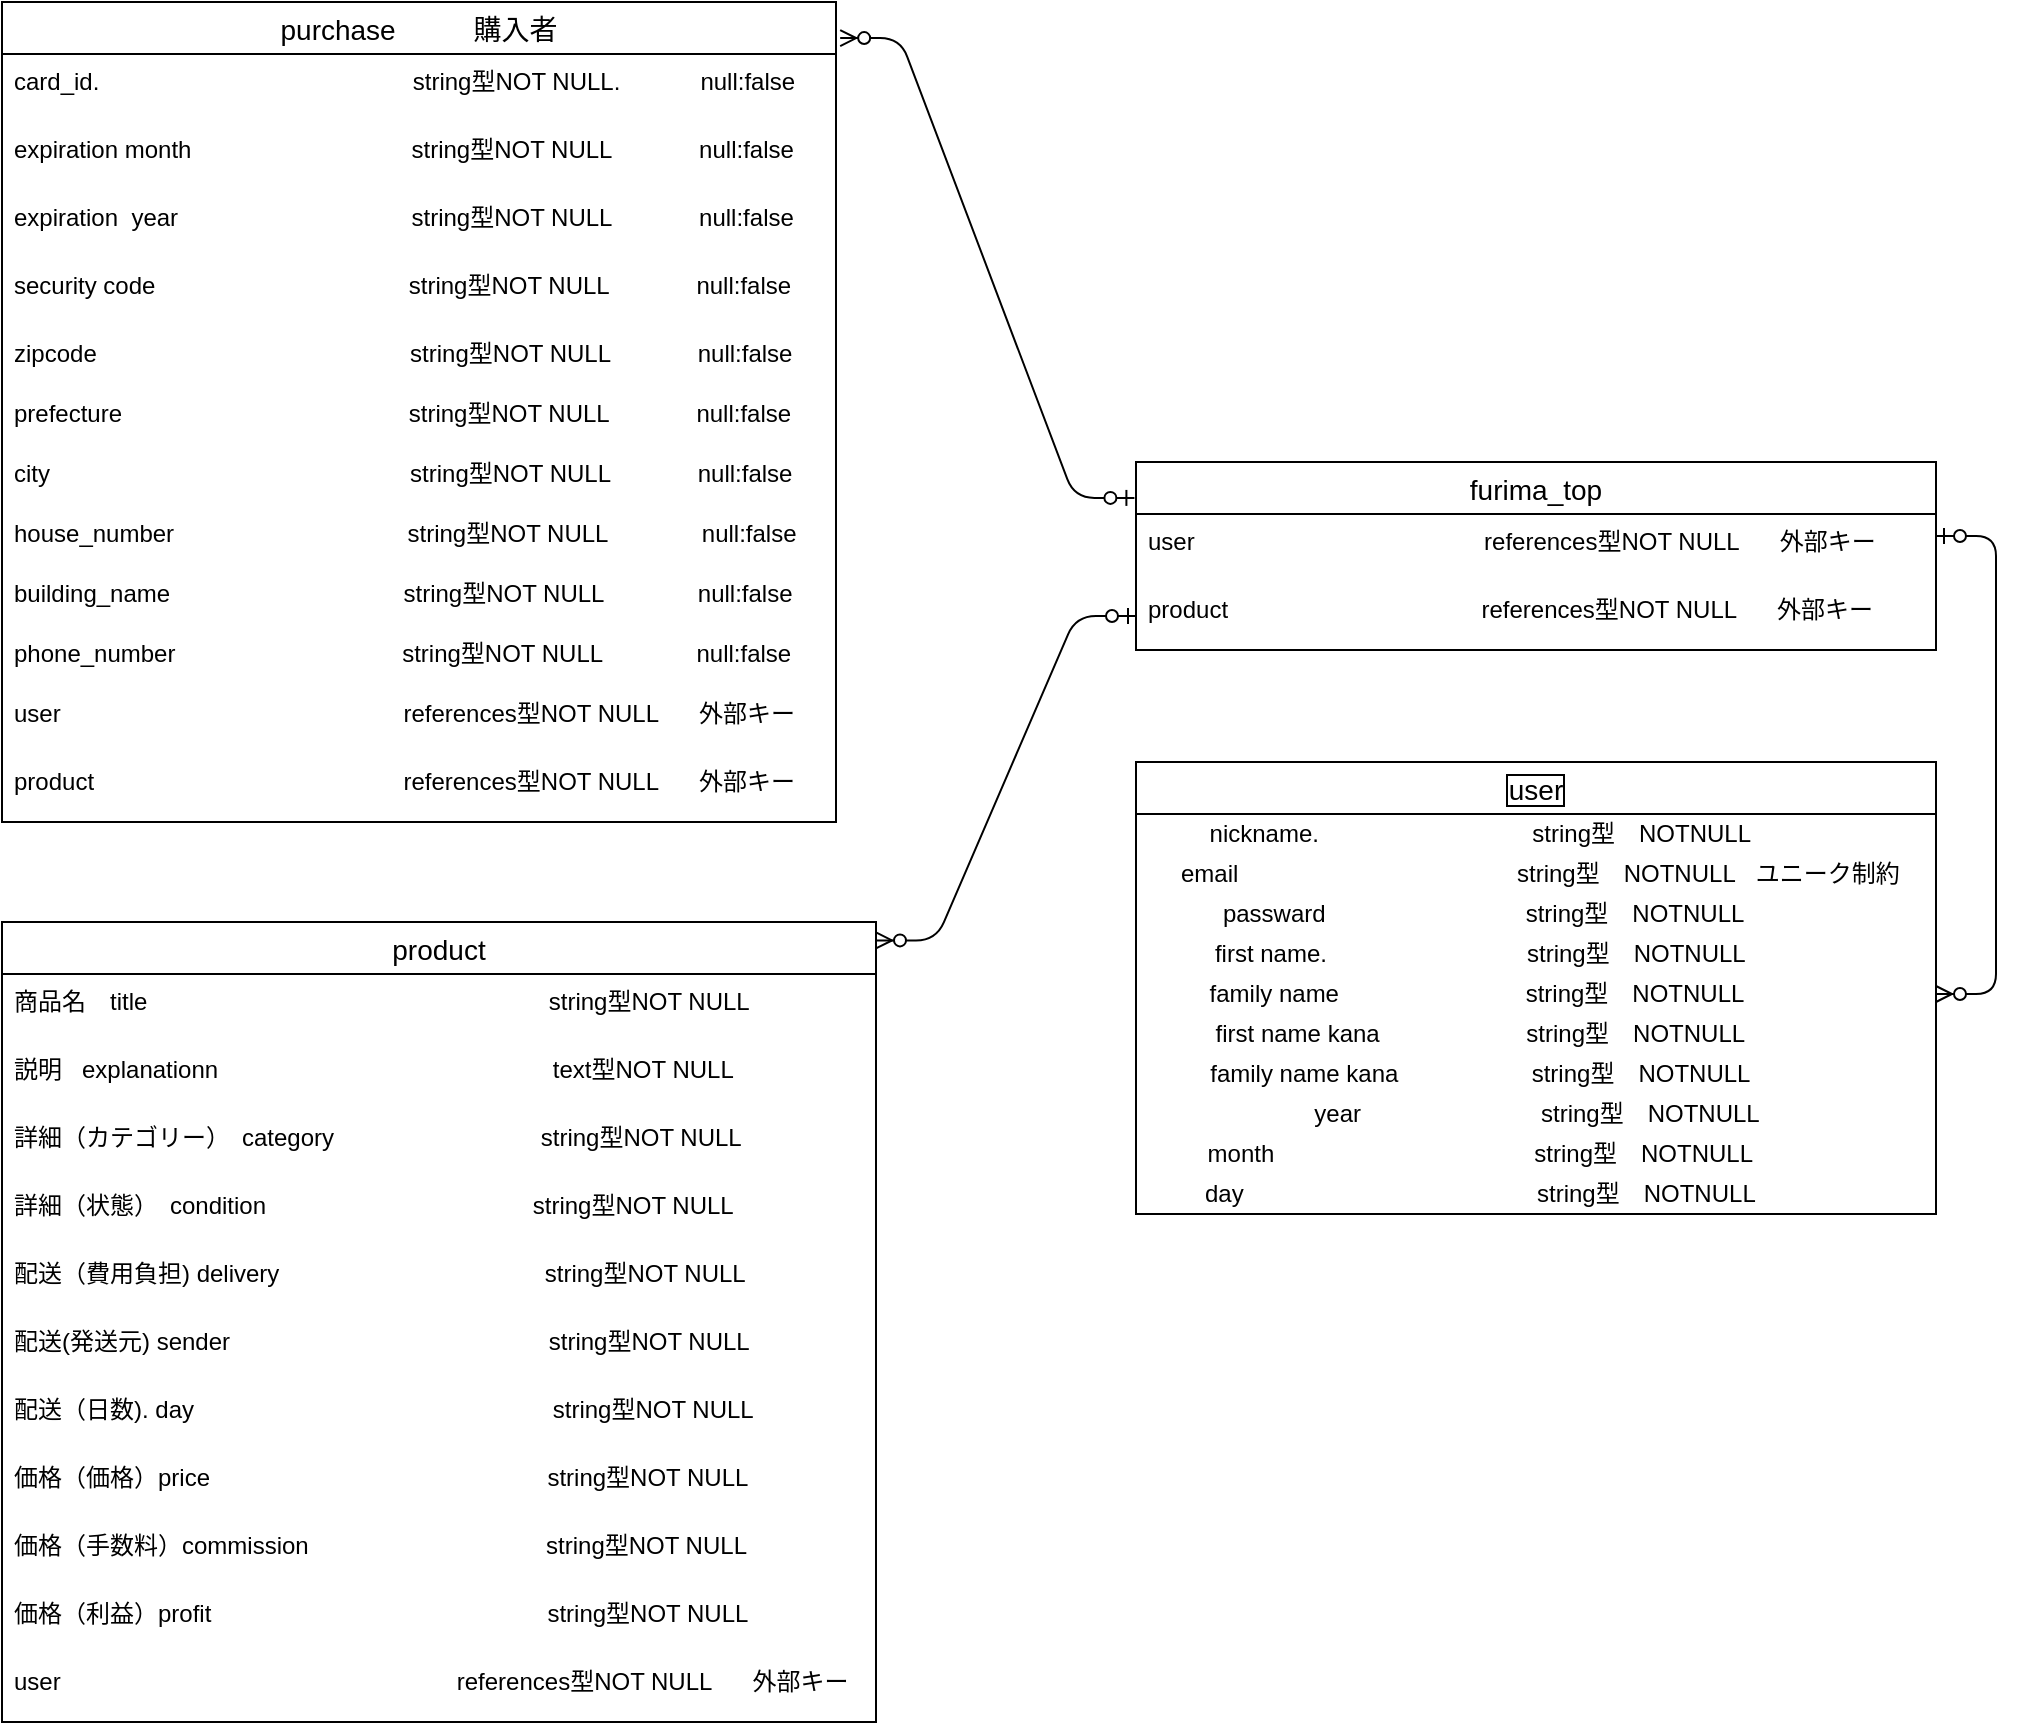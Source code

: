 <mxfile>
    <diagram id="5OrmQCm2aWQSpJ2XUPIT" name="ページ1">
        <mxGraphModel dx="1969" dy="554" grid="1" gridSize="10" guides="1" tooltips="1" connect="1" arrows="0" fold="1" page="1" pageScale="1" pageWidth="827" pageHeight="1169" math="0" shadow="0">
            <root>
                <mxCell id="0"/>
                <mxCell id="1" parent="0"/>
                <mxCell id="30" value="purchase          購入者" style="swimlane;fontStyle=0;childLayout=stackLayout;horizontal=1;startSize=26;horizontalStack=0;resizeParent=1;resizeParentMax=0;resizeLast=0;collapsible=1;marginBottom=0;align=center;fontSize=14;" vertex="1" parent="1">
                    <mxGeometry x="-827" y="120" width="417" height="410" as="geometry">
                        <mxRectangle x="-413" y="120" width="140" height="26" as="alternateBounds"/>
                    </mxGeometry>
                </mxCell>
                <mxCell id="33" value="card_id.                                               string型NOT NULL.            null:false" style="text;strokeColor=none;fillColor=none;spacingLeft=4;spacingRight=4;overflow=hidden;rotatable=0;points=[[0,0.5],[1,0.5]];portConstraint=eastwest;fontSize=12;" vertex="1" parent="30">
                    <mxGeometry y="26" width="417" height="34" as="geometry"/>
                </mxCell>
                <mxCell id="104" value="expiration month                                 string型NOT NULL             null:false" style="text;strokeColor=none;fillColor=none;spacingLeft=4;spacingRight=4;overflow=hidden;rotatable=0;points=[[0,0.5],[1,0.5]];portConstraint=eastwest;fontSize=12;" vertex="1" parent="30">
                    <mxGeometry y="60" width="417" height="34" as="geometry"/>
                </mxCell>
                <mxCell id="54" value="expiration  year                                   string型NOT NULL             null:false" style="text;strokeColor=none;fillColor=none;spacingLeft=4;spacingRight=4;overflow=hidden;rotatable=0;points=[[0,0.5],[1,0.5]];portConstraint=eastwest;fontSize=12;" vertex="1" parent="30">
                    <mxGeometry y="94" width="417" height="34" as="geometry"/>
                </mxCell>
                <mxCell id="105" value="security code                                      string型NOT NULL             null:false" style="text;strokeColor=none;fillColor=none;spacingLeft=4;spacingRight=4;overflow=hidden;rotatable=0;points=[[0,0.5],[1,0.5]];portConstraint=eastwest;fontSize=12;" vertex="1" parent="30">
                    <mxGeometry y="128" width="417" height="34" as="geometry"/>
                </mxCell>
                <mxCell id="31" value="zipcode                                               string型NOT NULL             null:false" style="text;strokeColor=none;fillColor=none;spacingLeft=4;spacingRight=4;overflow=hidden;rotatable=0;points=[[0,0.5],[1,0.5]];portConstraint=eastwest;fontSize=12;" vertex="1" parent="30">
                    <mxGeometry y="162" width="417" height="30" as="geometry"/>
                </mxCell>
                <mxCell id="32" value="prefecture                                           string型NOT NULL             null:false&#10; " style="text;strokeColor=none;fillColor=none;spacingLeft=4;spacingRight=4;overflow=hidden;rotatable=0;points=[[0,0.5],[1,0.5]];portConstraint=eastwest;fontSize=12;" vertex="1" parent="30">
                    <mxGeometry y="192" width="417" height="30" as="geometry"/>
                </mxCell>
                <mxCell id="106" value="city                                                      string型NOT NULL             null:false&#10; " style="text;strokeColor=none;fillColor=none;spacingLeft=4;spacingRight=4;overflow=hidden;rotatable=0;points=[[0,0.5],[1,0.5]];portConstraint=eastwest;fontSize=12;" vertex="1" parent="30">
                    <mxGeometry y="222" width="417" height="30" as="geometry"/>
                </mxCell>
                <mxCell id="107" value="house_number                                   string型NOT NULL              null:false&#10; " style="text;strokeColor=none;fillColor=none;spacingLeft=4;spacingRight=4;overflow=hidden;rotatable=0;points=[[0,0.5],[1,0.5]];portConstraint=eastwest;fontSize=12;" vertex="1" parent="30">
                    <mxGeometry y="252" width="417" height="30" as="geometry"/>
                </mxCell>
                <mxCell id="108" value="building_name                                   string型NOT NULL              null:false&#10; " style="text;strokeColor=none;fillColor=none;spacingLeft=4;spacingRight=4;overflow=hidden;rotatable=0;points=[[0,0.5],[1,0.5]];portConstraint=eastwest;fontSize=12;" vertex="1" parent="30">
                    <mxGeometry y="282" width="417" height="30" as="geometry"/>
                </mxCell>
                <mxCell id="109" value="phone_number                                  string型NOT NULL              null:false  &#10; " style="text;strokeColor=none;fillColor=none;spacingLeft=4;spacingRight=4;overflow=hidden;rotatable=0;points=[[0,0.5],[1,0.5]];portConstraint=eastwest;fontSize=12;" vertex="1" parent="30">
                    <mxGeometry y="312" width="417" height="30" as="geometry"/>
                </mxCell>
                <mxCell id="129" value="user                             　        　　　references型NOT NULL      外部キー" style="text;strokeColor=none;fillColor=none;spacingLeft=4;spacingRight=4;overflow=hidden;rotatable=0;points=[[0,0.5],[1,0.5]];portConstraint=eastwest;fontSize=12;" vertex="1" parent="30">
                    <mxGeometry y="342" width="417" height="34" as="geometry"/>
                </mxCell>
                <mxCell id="134" value="product                            　    　　　references型NOT NULL      外部キー" style="text;strokeColor=none;fillColor=none;spacingLeft=4;spacingRight=4;overflow=hidden;rotatable=0;points=[[0,0.5],[1,0.5]];portConstraint=eastwest;fontSize=12;" vertex="1" parent="30">
                    <mxGeometry y="376" width="417" height="34" as="geometry"/>
                </mxCell>
                <mxCell id="39" value="furima_top" style="swimlane;fontStyle=0;childLayout=stackLayout;horizontal=1;startSize=26;horizontalStack=0;resizeParent=1;resizeParentMax=0;resizeLast=0;collapsible=1;marginBottom=0;align=center;fontSize=14;" vertex="1" parent="1">
                    <mxGeometry x="-260" y="350" width="400" height="94" as="geometry">
                        <mxRectangle x="250" y="750" width="90" height="26" as="alternateBounds"/>
                    </mxGeometry>
                </mxCell>
                <mxCell id="123" value="user                             　　　　references型NOT NULL      外部キー" style="text;strokeColor=none;fillColor=none;spacingLeft=4;spacingRight=4;overflow=hidden;rotatable=0;points=[[0,0.5],[1,0.5]];portConstraint=eastwest;fontSize=12;" vertex="1" parent="39">
                    <mxGeometry y="26" width="400" height="34" as="geometry"/>
                </mxCell>
                <mxCell id="42" value="product                                      references型NOT NULL      外部キー" style="text;strokeColor=none;fillColor=none;spacingLeft=4;spacingRight=4;overflow=hidden;rotatable=0;points=[[0,0.5],[1,0.5]];portConstraint=eastwest;fontSize=12;" vertex="1" parent="39">
                    <mxGeometry y="60" width="400" height="34" as="geometry"/>
                </mxCell>
                <mxCell id="111" value="user" style="swimlane;fontStyle=0;childLayout=stackLayout;horizontal=1;startSize=26;horizontalStack=0;resizeParent=1;resizeParentMax=0;resizeLast=0;collapsible=1;marginBottom=0;align=center;fontSize=14;labelBackgroundColor=default;labelBorderColor=default;" vertex="1" parent="1">
                    <mxGeometry x="-260" y="500" width="400" height="226" as="geometry"/>
                </mxCell>
                <mxCell id="139" value="nickname.&amp;nbsp; &amp;nbsp; &amp;nbsp; &amp;nbsp; &amp;nbsp; &amp;nbsp; &amp;nbsp; &amp;nbsp; &amp;nbsp; &amp;nbsp; &amp;nbsp; &amp;nbsp; &amp;nbsp; &amp;nbsp; &amp;nbsp; &amp;nbsp; string型　NOTNULL&amp;nbsp; &amp;nbsp; &amp;nbsp; &amp;nbsp; &amp;nbsp; &amp;nbsp; &amp;nbsp; &amp;nbsp; &amp;nbsp;" style="text;html=1;align=center;verticalAlign=middle;resizable=0;points=[];autosize=1;strokeColor=none;fillColor=none;" vertex="1" parent="111">
                    <mxGeometry y="26" width="400" height="20" as="geometry"/>
                </mxCell>
                <mxCell id="140" value="&amp;nbsp; email&amp;nbsp; &amp;nbsp; &amp;nbsp; &amp;nbsp; &amp;nbsp; &amp;nbsp; 　　　&amp;nbsp; &amp;nbsp; &amp;nbsp; &amp;nbsp; &amp;nbsp; &amp;nbsp; &amp;nbsp; &amp;nbsp; &amp;nbsp; &amp;nbsp;string型　NOTNULL&amp;nbsp; &amp;nbsp;ユニーク制約&amp;nbsp;" style="text;html=1;align=center;verticalAlign=middle;resizable=0;points=[];autosize=1;strokeColor=none;fillColor=none;" vertex="1" parent="111">
                    <mxGeometry y="46" width="400" height="20" as="geometry"/>
                </mxCell>
                <mxCell id="141" value="&amp;nbsp;passward&amp;nbsp; &amp;nbsp; &amp;nbsp; &amp;nbsp; &amp;nbsp; &amp;nbsp; &amp;nbsp; &amp;nbsp; &amp;nbsp; &amp;nbsp; &amp;nbsp; &amp;nbsp; &amp;nbsp; &amp;nbsp; &amp;nbsp; string型　NOTNULL&amp;nbsp; &amp;nbsp; &amp;nbsp; &amp;nbsp; &amp;nbsp; &amp;nbsp; &amp;nbsp; &amp;nbsp; &amp;nbsp;" style="text;html=1;align=center;verticalAlign=middle;resizable=0;points=[];autosize=1;strokeColor=none;fillColor=none;" vertex="1" parent="111">
                    <mxGeometry y="66" width="400" height="20" as="geometry"/>
                </mxCell>
                <mxCell id="143" value="first name.&amp;nbsp; &amp;nbsp; &amp;nbsp; &amp;nbsp; &amp;nbsp; &amp;nbsp; &amp;nbsp; &amp;nbsp; &amp;nbsp; &amp;nbsp; &amp;nbsp; &amp;nbsp; &amp;nbsp; &amp;nbsp; &amp;nbsp; string型　NOTNULL&amp;nbsp; &amp;nbsp; &amp;nbsp; &amp;nbsp; &amp;nbsp; &amp;nbsp; &amp;nbsp; &amp;nbsp; &amp;nbsp;" style="text;html=1;align=center;verticalAlign=middle;resizable=0;points=[];autosize=1;strokeColor=none;fillColor=none;" vertex="1" parent="111">
                    <mxGeometry y="86" width="400" height="20" as="geometry"/>
                </mxCell>
                <mxCell id="144" value="family name&amp;nbsp; &amp;nbsp; &amp;nbsp; &amp;nbsp; &amp;nbsp; &amp;nbsp; &amp;nbsp; &amp;nbsp; &amp;nbsp; &amp;nbsp; &amp;nbsp; &amp;nbsp; &amp;nbsp; &amp;nbsp; string型　NOTNULL&amp;nbsp; &amp;nbsp; &amp;nbsp; &amp;nbsp; &amp;nbsp; &amp;nbsp; &amp;nbsp; &amp;nbsp; &amp;nbsp;&amp;nbsp;" style="text;html=1;align=center;verticalAlign=middle;resizable=0;points=[];autosize=1;strokeColor=none;fillColor=none;" vertex="1" parent="111">
                    <mxGeometry y="106" width="400" height="20" as="geometry"/>
                </mxCell>
                <mxCell id="145" value="first name kana&amp;nbsp; &amp;nbsp; &amp;nbsp; &amp;nbsp; &amp;nbsp; &amp;nbsp; &amp;nbsp; &amp;nbsp; &amp;nbsp; &amp;nbsp; &amp;nbsp; string型　NOTNULL&amp;nbsp; &amp;nbsp; &amp;nbsp; &amp;nbsp; &amp;nbsp; &amp;nbsp; &amp;nbsp; &amp;nbsp; &amp;nbsp;" style="text;html=1;align=center;verticalAlign=middle;resizable=0;points=[];autosize=1;strokeColor=none;fillColor=none;" vertex="1" parent="111">
                    <mxGeometry y="126" width="400" height="20" as="geometry"/>
                </mxCell>
                <mxCell id="146" value="family name kana&amp;nbsp; &amp;nbsp; &amp;nbsp; &amp;nbsp; &amp;nbsp; &amp;nbsp; &amp;nbsp; &amp;nbsp; &amp;nbsp; &amp;nbsp; string型　NOTNULL&amp;nbsp; &amp;nbsp; &amp;nbsp; &amp;nbsp; &amp;nbsp; &amp;nbsp; &amp;nbsp; &amp;nbsp; &amp;nbsp;" style="text;html=1;align=center;verticalAlign=middle;resizable=0;points=[];autosize=1;strokeColor=none;fillColor=none;" vertex="1" parent="111">
                    <mxGeometry y="146" width="400" height="20" as="geometry"/>
                </mxCell>
                <mxCell id="147" value="year&amp;nbsp; &amp;nbsp; &amp;nbsp; &amp;nbsp; &amp;nbsp; &amp;nbsp; &amp;nbsp; &amp;nbsp; &amp;nbsp; &amp;nbsp; &amp;nbsp; &amp;nbsp; &amp;nbsp; &amp;nbsp;string型　NOTNULL" style="text;html=1;align=center;verticalAlign=middle;resizable=0;points=[];autosize=1;strokeColor=none;fillColor=none;" vertex="1" parent="111">
                    <mxGeometry y="166" width="400" height="20" as="geometry"/>
                </mxCell>
                <mxCell id="148" value="month&amp;nbsp; &amp;nbsp; &amp;nbsp; &amp;nbsp; &amp;nbsp; &amp;nbsp; &amp;nbsp; &amp;nbsp; &amp;nbsp; &amp;nbsp; &amp;nbsp; &amp;nbsp; &amp;nbsp; &amp;nbsp; &amp;nbsp; &amp;nbsp; &amp;nbsp; &amp;nbsp; &amp;nbsp; &amp;nbsp;string型　NOTNULL&amp;nbsp; &amp;nbsp; &amp;nbsp; &amp;nbsp; &amp;nbsp; &amp;nbsp; &amp;nbsp; &amp;nbsp; &amp;nbsp;" style="text;html=1;align=center;verticalAlign=middle;resizable=0;points=[];autosize=1;strokeColor=none;fillColor=none;" vertex="1" parent="111">
                    <mxGeometry y="186" width="400" height="20" as="geometry"/>
                </mxCell>
                <mxCell id="149" value="day&amp;nbsp; &amp;nbsp; &amp;nbsp; &amp;nbsp; &amp;nbsp; &amp;nbsp; &amp;nbsp; &amp;nbsp; &amp;nbsp; &amp;nbsp; &amp;nbsp; &amp;nbsp; &amp;nbsp; &amp;nbsp; &amp;nbsp; &amp;nbsp; &amp;nbsp; &amp;nbsp; &amp;nbsp; &amp;nbsp; &amp;nbsp; &amp;nbsp; string型　NOTNULL&amp;nbsp; &amp;nbsp; &amp;nbsp; &amp;nbsp; &amp;nbsp; &amp;nbsp; &amp;nbsp; &amp;nbsp; &amp;nbsp;" style="text;html=1;align=center;verticalAlign=middle;resizable=0;points=[];autosize=1;strokeColor=none;fillColor=none;" vertex="1" parent="111">
                    <mxGeometry y="206" width="400" height="20" as="geometry"/>
                </mxCell>
                <mxCell id="117" value="product" style="swimlane;fontStyle=0;childLayout=stackLayout;horizontal=1;startSize=26;horizontalStack=0;resizeParent=1;resizeParentMax=0;resizeLast=0;collapsible=1;marginBottom=0;align=center;fontSize=14;" vertex="1" parent="1">
                    <mxGeometry x="-827" y="580" width="437" height="400" as="geometry">
                        <mxRectangle x="250" y="750" width="90" height="26" as="alternateBounds"/>
                    </mxGeometry>
                </mxCell>
                <mxCell id="118" value="商品名　title　　                                                     string型NOT NULL" style="text;strokeColor=none;fillColor=none;spacingLeft=4;spacingRight=4;overflow=hidden;rotatable=0;points=[[0,0.5],[1,0.5]];portConstraint=eastwest;fontSize=12;" vertex="1" parent="117">
                    <mxGeometry y="26" width="437" height="34" as="geometry"/>
                </mxCell>
                <mxCell id="119" value="説明   explanationn　　                                           text型NOT NULL" style="text;strokeColor=none;fillColor=none;spacingLeft=4;spacingRight=4;overflow=hidden;rotatable=0;points=[[0,0.5],[1,0.5]];portConstraint=eastwest;fontSize=12;" vertex="1" parent="117">
                    <mxGeometry y="60" width="437" height="34" as="geometry"/>
                </mxCell>
                <mxCell id="120" value="詳細（カテゴリー）　category　　　　           　  string型NOT NULL" style="text;strokeColor=none;fillColor=none;spacingLeft=4;spacingRight=4;overflow=hidden;rotatable=0;points=[[0,0.5],[1,0.5]];portConstraint=eastwest;fontSize=12;" vertex="1" parent="117">
                    <mxGeometry y="94" width="437" height="34" as="geometry"/>
                </mxCell>
                <mxCell id="150" value="詳細（状態）　condition　　　　                    　  string型NOT NULL" style="text;strokeColor=none;fillColor=none;spacingLeft=4;spacingRight=4;overflow=hidden;rotatable=0;points=[[0,0.5],[1,0.5]];portConstraint=eastwest;fontSize=12;" vertex="1" parent="117">
                    <mxGeometry y="128" width="437" height="34" as="geometry"/>
                </mxCell>
                <mxCell id="121" value="配送（費用負担) delivery　　                             　string型NOT NULL" style="text;strokeColor=none;fillColor=none;spacingLeft=4;spacingRight=4;overflow=hidden;rotatable=0;points=[[0,0.5],[1,0.5]];portConstraint=eastwest;fontSize=12;" vertex="1" parent="117">
                    <mxGeometry y="162" width="437" height="34" as="geometry"/>
                </mxCell>
                <mxCell id="151" value="配送(発送元) sender　　                                     　string型NOT NULL" style="text;strokeColor=none;fillColor=none;spacingLeft=4;spacingRight=4;overflow=hidden;rotatable=0;points=[[0,0.5],[1,0.5]];portConstraint=eastwest;fontSize=12;" vertex="1" parent="117">
                    <mxGeometry y="196" width="437" height="34" as="geometry"/>
                </mxCell>
                <mxCell id="152" value="配送（日数). day　　                                           　string型NOT NULL" style="text;strokeColor=none;fillColor=none;spacingLeft=4;spacingRight=4;overflow=hidden;rotatable=0;points=[[0,0.5],[1,0.5]];portConstraint=eastwest;fontSize=12;" vertex="1" parent="117">
                    <mxGeometry y="230" width="437" height="34" as="geometry"/>
                </mxCell>
                <mxCell id="124" value="価格（価格）price　　　　　                             　string型NOT NULL" style="text;strokeColor=none;fillColor=none;spacingLeft=4;spacingRight=4;overflow=hidden;rotatable=0;points=[[0,0.5],[1,0.5]];portConstraint=eastwest;fontSize=12;" vertex="1" parent="117">
                    <mxGeometry y="264" width="437" height="34" as="geometry"/>
                </mxCell>
                <mxCell id="125" value="価格（手数料）commission　　　　              　　string型NOT NULL" style="text;strokeColor=none;fillColor=none;spacingLeft=4;spacingRight=4;overflow=hidden;rotatable=0;points=[[0,0.5],[1,0.5]];portConstraint=eastwest;fontSize=12;" vertex="1" parent="117">
                    <mxGeometry y="298" width="437" height="34" as="geometry"/>
                </mxCell>
                <mxCell id="126" value="価格（利益）profit             　　　                       　string型NOT NULL" style="text;strokeColor=none;fillColor=none;spacingLeft=4;spacingRight=4;overflow=hidden;rotatable=0;points=[[0,0.5],[1,0.5]];portConstraint=eastwest;fontSize=12;" vertex="1" parent="117">
                    <mxGeometry y="332" width="437" height="34" as="geometry"/>
                </mxCell>
                <mxCell id="138" value="user                             　                　　　references型NOT NULL      外部キー" style="text;strokeColor=none;fillColor=none;spacingLeft=4;spacingRight=4;overflow=hidden;rotatable=0;points=[[0,0.5],[1,0.5]];portConstraint=eastwest;fontSize=12;" vertex="1" parent="117">
                    <mxGeometry y="366" width="437" height="34" as="geometry"/>
                </mxCell>
                <mxCell id="153" value="" style="edgeStyle=entityRelationEdgeStyle;fontSize=12;html=1;endArrow=ERzeroToMany;startArrow=ERzeroToOne;entryX=1.005;entryY=0.044;entryDx=0;entryDy=0;entryPerimeter=0;exitX=-0.002;exitY=0.191;exitDx=0;exitDy=0;exitPerimeter=0;" edge="1" parent="1" source="39" target="30">
                    <mxGeometry width="100" height="100" relative="1" as="geometry">
                        <mxPoint x="-260" y="393" as="sourcePoint"/>
                        <mxPoint x="-380" y="370" as="targetPoint"/>
                    </mxGeometry>
                </mxCell>
                <mxCell id="154" value="" style="edgeStyle=entityRelationEdgeStyle;fontSize=12;html=1;endArrow=ERzeroToMany;startArrow=ERzeroToOne;entryX=1;entryY=0.023;entryDx=0;entryDy=0;entryPerimeter=0;exitX=0;exitY=0.5;exitDx=0;exitDy=0;" edge="1" parent="1" source="42" target="117">
                    <mxGeometry width="100" height="100" relative="1" as="geometry">
                        <mxPoint x="-260" y="360" as="sourcePoint"/>
                        <mxPoint x="-380" y="370" as="targetPoint"/>
                    </mxGeometry>
                </mxCell>
                <mxCell id="155" value="" style="edgeStyle=entityRelationEdgeStyle;fontSize=12;html=1;endArrow=ERzeroToMany;startArrow=ERzeroToOne;exitX=1;exitY=0.324;exitDx=0;exitDy=0;exitPerimeter=0;" edge="1" parent="1" source="123" target="144">
                    <mxGeometry width="100" height="100" relative="1" as="geometry">
                        <mxPoint x="270" y="400" as="sourcePoint"/>
                        <mxPoint x="290" y="540" as="targetPoint"/>
                    </mxGeometry>
                </mxCell>
            </root>
        </mxGraphModel>
    </diagram>
</mxfile>